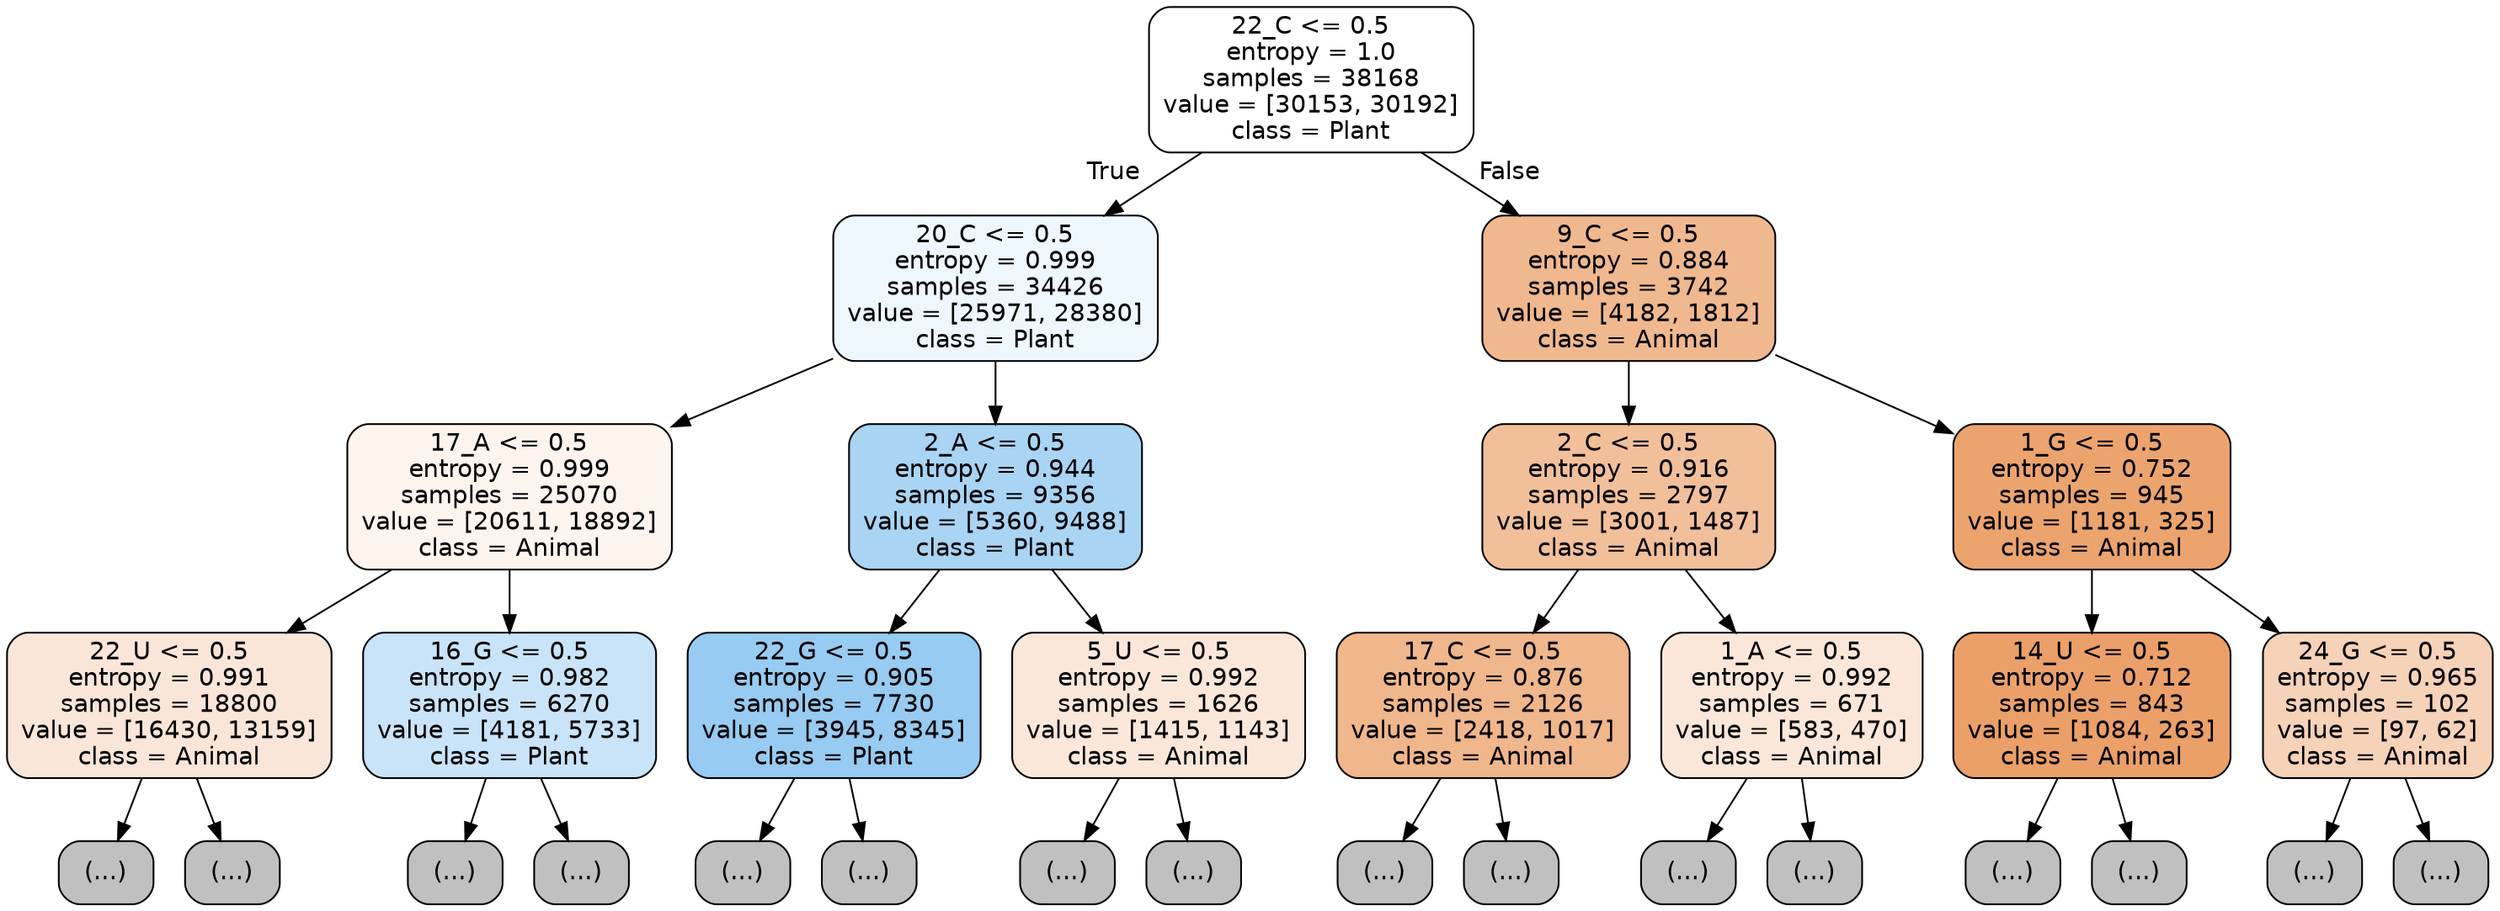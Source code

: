 digraph Tree {
node [shape=box, style="filled, rounded", color="black", fontname="helvetica"] ;
edge [fontname="helvetica"] ;
0 [label="22_C <= 0.5\nentropy = 1.0\nsamples = 38168\nvalue = [30153, 30192]\nclass = Plant", fillcolor="#ffffff"] ;
1 [label="20_C <= 0.5\nentropy = 0.999\nsamples = 34426\nvalue = [25971, 28380]\nclass = Plant", fillcolor="#eef7fd"] ;
0 -> 1 [labeldistance=2.5, labelangle=45, headlabel="True"] ;
2 [label="17_A <= 0.5\nentropy = 0.999\nsamples = 25070\nvalue = [20611, 18892]\nclass = Animal", fillcolor="#fdf4ee"] ;
1 -> 2 ;
3 [label="22_U <= 0.5\nentropy = 0.991\nsamples = 18800\nvalue = [16430, 13159]\nclass = Animal", fillcolor="#fae6d8"] ;
2 -> 3 ;
4 [label="(...)", fillcolor="#C0C0C0"] ;
3 -> 4 ;
7301 [label="(...)", fillcolor="#C0C0C0"] ;
3 -> 7301 ;
8390 [label="16_G <= 0.5\nentropy = 0.982\nsamples = 6270\nvalue = [4181, 5733]\nclass = Plant", fillcolor="#c9e4f8"] ;
2 -> 8390 ;
8391 [label="(...)", fillcolor="#C0C0C0"] ;
8390 -> 8391 ;
10260 [label="(...)", fillcolor="#C0C0C0"] ;
8390 -> 10260 ;
11037 [label="2_A <= 0.5\nentropy = 0.944\nsamples = 9356\nvalue = [5360, 9488]\nclass = Plant", fillcolor="#a9d4f4"] ;
1 -> 11037 ;
11038 [label="22_G <= 0.5\nentropy = 0.905\nsamples = 7730\nvalue = [3945, 8345]\nclass = Plant", fillcolor="#97cbf1"] ;
11037 -> 11038 ;
11039 [label="(...)", fillcolor="#C0C0C0"] ;
11038 -> 11039 ;
13348 [label="(...)", fillcolor="#C0C0C0"] ;
11038 -> 13348 ;
13761 [label="5_U <= 0.5\nentropy = 0.992\nsamples = 1626\nvalue = [1415, 1143]\nclass = Animal", fillcolor="#fae7d9"] ;
11037 -> 13761 ;
13762 [label="(...)", fillcolor="#C0C0C0"] ;
13761 -> 13762 ;
14323 [label="(...)", fillcolor="#C0C0C0"] ;
13761 -> 14323 ;
14544 [label="9_C <= 0.5\nentropy = 0.884\nsamples = 3742\nvalue = [4182, 1812]\nclass = Animal", fillcolor="#f0b88f"] ;
0 -> 14544 [labeldistance=2.5, labelangle=-45, headlabel="False"] ;
14545 [label="2_C <= 0.5\nentropy = 0.916\nsamples = 2797\nvalue = [3001, 1487]\nclass = Animal", fillcolor="#f2bf9b"] ;
14544 -> 14545 ;
14546 [label="17_C <= 0.5\nentropy = 0.876\nsamples = 2126\nvalue = [2418, 1017]\nclass = Animal", fillcolor="#f0b68c"] ;
14545 -> 14546 ;
14547 [label="(...)", fillcolor="#C0C0C0"] ;
14546 -> 14547 ;
15384 [label="(...)", fillcolor="#C0C0C0"] ;
14546 -> 15384 ;
15605 [label="1_A <= 0.5\nentropy = 0.992\nsamples = 671\nvalue = [583, 470]\nclass = Animal", fillcolor="#fae7d9"] ;
14545 -> 15605 ;
15606 [label="(...)", fillcolor="#C0C0C0"] ;
15605 -> 15606 ;
15877 [label="(...)", fillcolor="#C0C0C0"] ;
15605 -> 15877 ;
15932 [label="1_G <= 0.5\nentropy = 0.752\nsamples = 945\nvalue = [1181, 325]\nclass = Animal", fillcolor="#eca46f"] ;
14544 -> 15932 ;
15933 [label="14_U <= 0.5\nentropy = 0.712\nsamples = 843\nvalue = [1084, 263]\nclass = Animal", fillcolor="#eba069"] ;
15932 -> 15933 ;
15934 [label="(...)", fillcolor="#C0C0C0"] ;
15933 -> 15934 ;
16219 [label="(...)", fillcolor="#C0C0C0"] ;
15933 -> 16219 ;
16314 [label="24_G <= 0.5\nentropy = 0.965\nsamples = 102\nvalue = [97, 62]\nclass = Animal", fillcolor="#f6d2b8"] ;
15932 -> 16314 ;
16315 [label="(...)", fillcolor="#C0C0C0"] ;
16314 -> 16315 ;
16374 [label="(...)", fillcolor="#C0C0C0"] ;
16314 -> 16374 ;
}